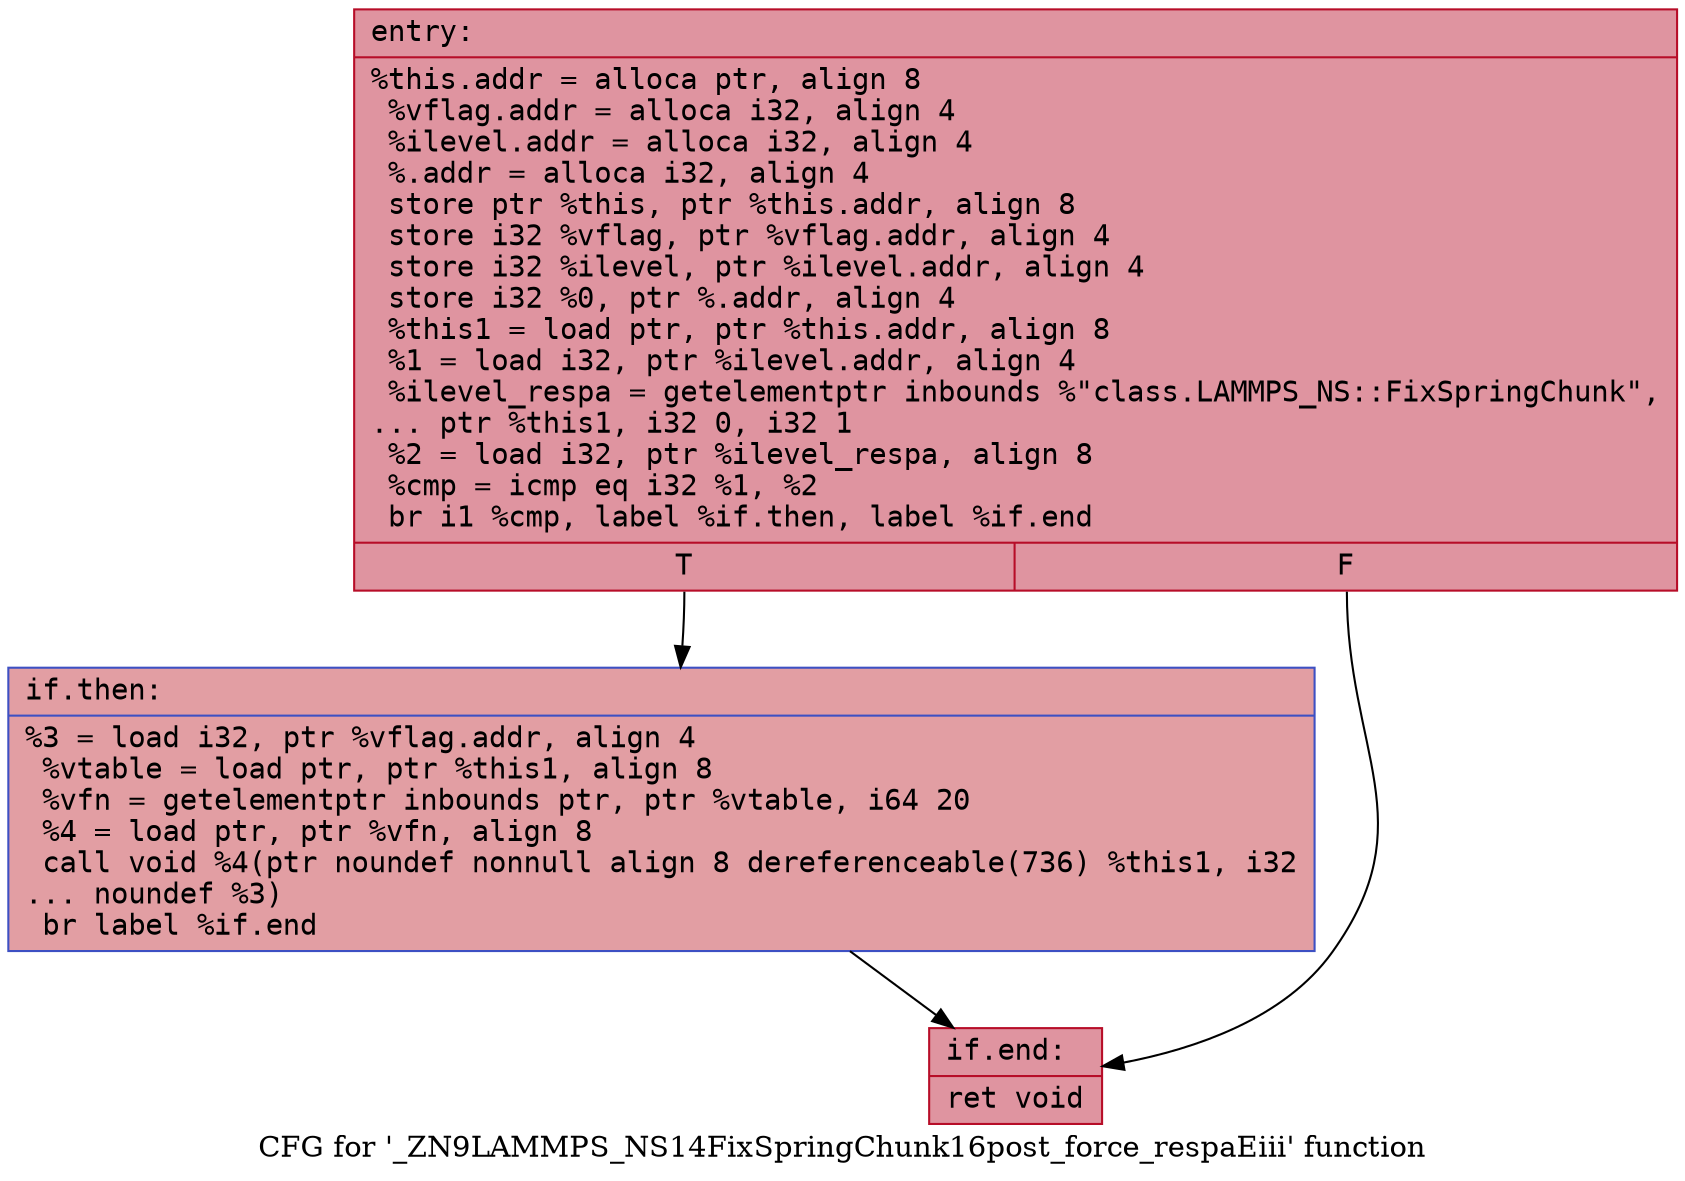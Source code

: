 digraph "CFG for '_ZN9LAMMPS_NS14FixSpringChunk16post_force_respaEiii' function" {
	label="CFG for '_ZN9LAMMPS_NS14FixSpringChunk16post_force_respaEiii' function";

	Node0x55577bcab520 [shape=record,color="#b70d28ff", style=filled, fillcolor="#b70d2870" fontname="Courier",label="{entry:\l|  %this.addr = alloca ptr, align 8\l  %vflag.addr = alloca i32, align 4\l  %ilevel.addr = alloca i32, align 4\l  %.addr = alloca i32, align 4\l  store ptr %this, ptr %this.addr, align 8\l  store i32 %vflag, ptr %vflag.addr, align 4\l  store i32 %ilevel, ptr %ilevel.addr, align 4\l  store i32 %0, ptr %.addr, align 4\l  %this1 = load ptr, ptr %this.addr, align 8\l  %1 = load i32, ptr %ilevel.addr, align 4\l  %ilevel_respa = getelementptr inbounds %\"class.LAMMPS_NS::FixSpringChunk\",\l... ptr %this1, i32 0, i32 1\l  %2 = load i32, ptr %ilevel_respa, align 8\l  %cmp = icmp eq i32 %1, %2\l  br i1 %cmp, label %if.then, label %if.end\l|{<s0>T|<s1>F}}"];
	Node0x55577bcab520:s0 -> Node0x55577bc844d0[tooltip="entry -> if.then\nProbability 50.00%" ];
	Node0x55577bcab520:s1 -> Node0x55577bc84540[tooltip="entry -> if.end\nProbability 50.00%" ];
	Node0x55577bc844d0 [shape=record,color="#3d50c3ff", style=filled, fillcolor="#be242e70" fontname="Courier",label="{if.then:\l|  %3 = load i32, ptr %vflag.addr, align 4\l  %vtable = load ptr, ptr %this1, align 8\l  %vfn = getelementptr inbounds ptr, ptr %vtable, i64 20\l  %4 = load ptr, ptr %vfn, align 8\l  call void %4(ptr noundef nonnull align 8 dereferenceable(736) %this1, i32\l... noundef %3)\l  br label %if.end\l}"];
	Node0x55577bc844d0 -> Node0x55577bc84540[tooltip="if.then -> if.end\nProbability 100.00%" ];
	Node0x55577bc84540 [shape=record,color="#b70d28ff", style=filled, fillcolor="#b70d2870" fontname="Courier",label="{if.end:\l|  ret void\l}"];
}
